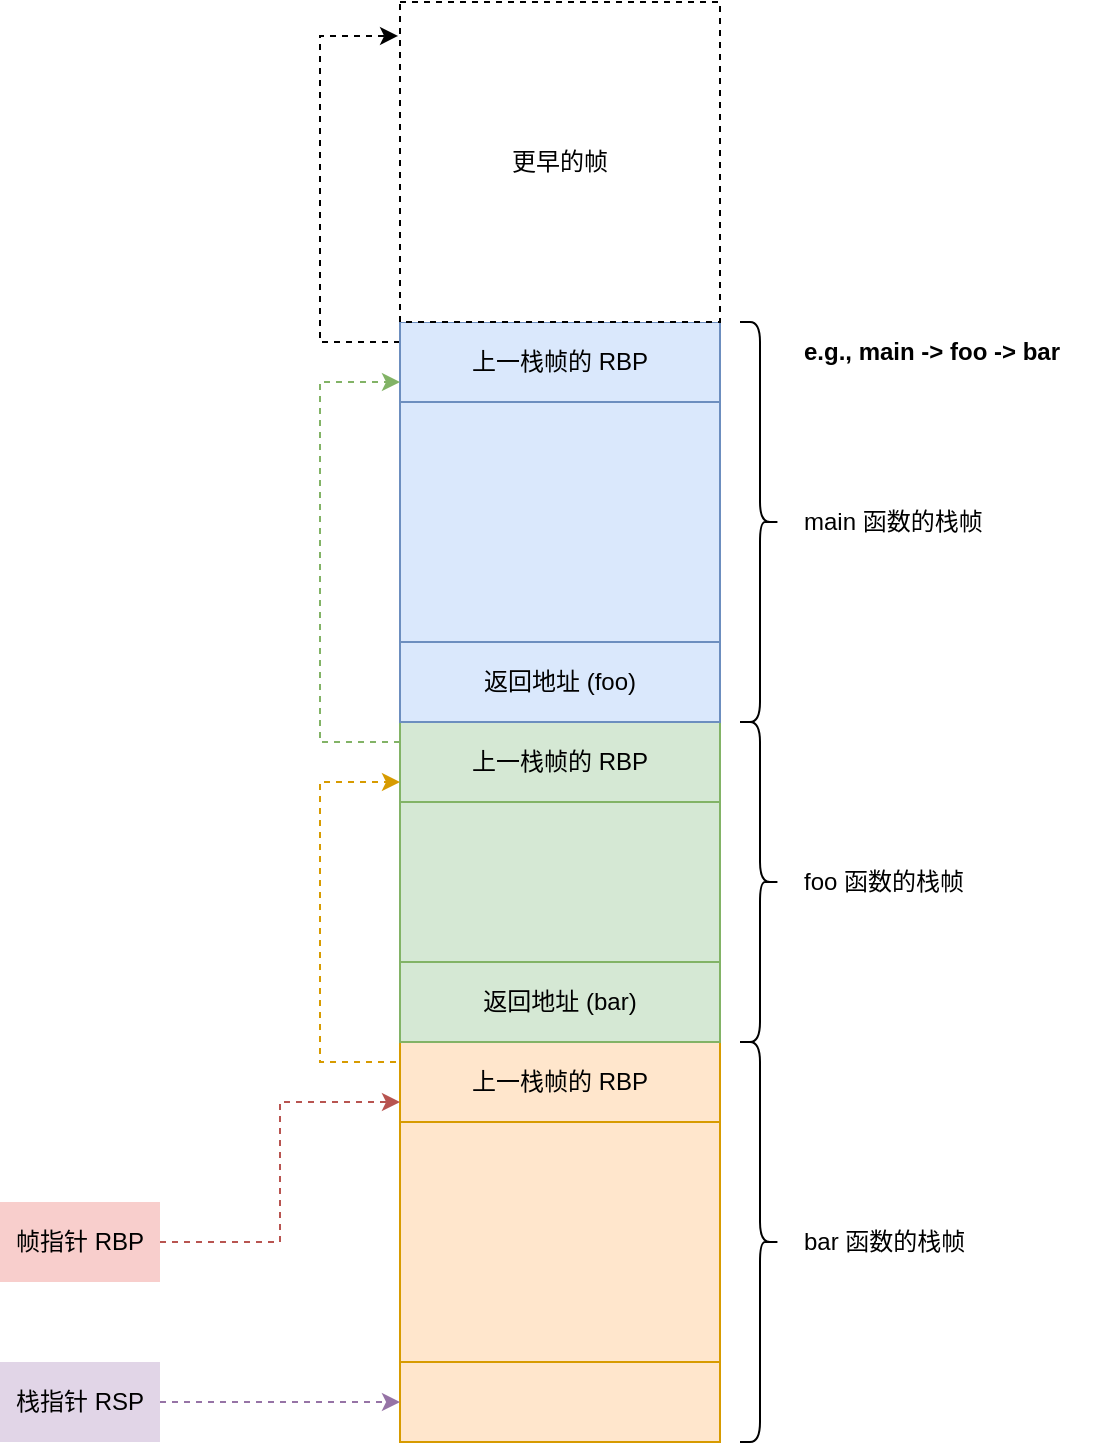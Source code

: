 <mxfile version="24.7.6">
  <diagram name="Page-1" id="4P97xUeVCvLIloOljrqZ">
    <mxGraphModel dx="968" dy="684" grid="1" gridSize="10" guides="1" tooltips="1" connect="1" arrows="1" fold="1" page="1" pageScale="1" pageWidth="850" pageHeight="1100" math="0" shadow="0">
      <root>
        <mxCell id="0" />
        <mxCell id="1" parent="0" />
        <mxCell id="jagAryBDiPTuuUjGZd-C-1" value="" style="rounded=0;whiteSpace=wrap;html=1;fillColor=#dae8fc;strokeColor=#6c8ebf;" vertex="1" parent="1">
          <mxGeometry x="320" y="200" width="160" height="200" as="geometry" />
        </mxCell>
        <mxCell id="jagAryBDiPTuuUjGZd-C-2" value="" style="rounded=0;whiteSpace=wrap;html=1;fillColor=#d5e8d4;strokeColor=#82b366;" vertex="1" parent="1">
          <mxGeometry x="320" y="400" width="160" height="160" as="geometry" />
        </mxCell>
        <mxCell id="jagAryBDiPTuuUjGZd-C-3" value="" style="rounded=0;whiteSpace=wrap;html=1;fillColor=#ffe6cc;strokeColor=#d79b00;" vertex="1" parent="1">
          <mxGeometry x="320" y="560" width="160" height="200" as="geometry" />
        </mxCell>
        <mxCell id="jagAryBDiPTuuUjGZd-C-23" style="edgeStyle=orthogonalEdgeStyle;rounded=0;orthogonalLoop=1;jettySize=auto;html=1;exitX=0;exitY=0.25;exitDx=0;exitDy=0;entryX=-0.006;entryY=0.106;entryDx=0;entryDy=0;entryPerimeter=0;dashed=1;" edge="1" parent="1" source="jagAryBDiPTuuUjGZd-C-4" target="jagAryBDiPTuuUjGZd-C-24">
          <mxGeometry relative="1" as="geometry">
            <mxPoint x="280" y="120" as="targetPoint" />
            <Array as="points">
              <mxPoint x="280" y="210" />
              <mxPoint x="280" y="57" />
            </Array>
          </mxGeometry>
        </mxCell>
        <mxCell id="jagAryBDiPTuuUjGZd-C-4" value="上一栈帧的 RBP" style="rounded=0;whiteSpace=wrap;html=1;fillColor=#dae8fc;strokeColor=#6c8ebf;" vertex="1" parent="1">
          <mxGeometry x="320" y="200" width="160" height="40" as="geometry" />
        </mxCell>
        <mxCell id="jagAryBDiPTuuUjGZd-C-22" style="edgeStyle=orthogonalEdgeStyle;rounded=0;orthogonalLoop=1;jettySize=auto;html=1;exitX=0;exitY=0.25;exitDx=0;exitDy=0;entryX=0;entryY=0.75;entryDx=0;entryDy=0;dashed=1;fillColor=#d5e8d4;strokeColor=#82b366;" edge="1" parent="1" source="jagAryBDiPTuuUjGZd-C-5" target="jagAryBDiPTuuUjGZd-C-4">
          <mxGeometry relative="1" as="geometry">
            <Array as="points">
              <mxPoint x="280" y="410" />
              <mxPoint x="280" y="230" />
            </Array>
          </mxGeometry>
        </mxCell>
        <mxCell id="jagAryBDiPTuuUjGZd-C-5" value="上一栈帧的 RBP" style="rounded=0;whiteSpace=wrap;html=1;fillColor=#d5e8d4;strokeColor=#82b366;" vertex="1" parent="1">
          <mxGeometry x="320" y="400" width="160" height="40" as="geometry" />
        </mxCell>
        <mxCell id="jagAryBDiPTuuUjGZd-C-21" style="edgeStyle=orthogonalEdgeStyle;rounded=0;orthogonalLoop=1;jettySize=auto;html=1;exitX=0;exitY=0.5;exitDx=0;exitDy=0;dashed=1;fillColor=#ffe6cc;strokeColor=#d79b00;" edge="1" parent="1" source="jagAryBDiPTuuUjGZd-C-6">
          <mxGeometry relative="1" as="geometry">
            <mxPoint x="320" y="430" as="targetPoint" />
            <Array as="points">
              <mxPoint x="320" y="570" />
              <mxPoint x="280" y="570" />
              <mxPoint x="280" y="430" />
              <mxPoint x="320" y="430" />
            </Array>
          </mxGeometry>
        </mxCell>
        <mxCell id="jagAryBDiPTuuUjGZd-C-6" value="上一栈帧的 RBP" style="rounded=0;whiteSpace=wrap;html=1;fillColor=#ffe6cc;strokeColor=#d79b00;" vertex="1" parent="1">
          <mxGeometry x="320" y="560" width="160" height="40" as="geometry" />
        </mxCell>
        <mxCell id="jagAryBDiPTuuUjGZd-C-7" value="返回地址 (bar)" style="rounded=0;whiteSpace=wrap;html=1;fillColor=#d5e8d4;strokeColor=#82b366;" vertex="1" parent="1">
          <mxGeometry x="320" y="520" width="160" height="40" as="geometry" />
        </mxCell>
        <mxCell id="jagAryBDiPTuuUjGZd-C-8" value="返回地址 (foo)" style="rounded=0;whiteSpace=wrap;html=1;fillColor=#dae8fc;strokeColor=#6c8ebf;" vertex="1" parent="1">
          <mxGeometry x="320" y="360" width="160" height="40" as="geometry" />
        </mxCell>
        <mxCell id="jagAryBDiPTuuUjGZd-C-9" value="" style="shape=curlyBracket;whiteSpace=wrap;html=1;rounded=1;flipH=1;labelPosition=right;verticalLabelPosition=middle;align=left;verticalAlign=middle;" vertex="1" parent="1">
          <mxGeometry x="490" y="200" width="20" height="200" as="geometry" />
        </mxCell>
        <mxCell id="jagAryBDiPTuuUjGZd-C-10" value="" style="shape=curlyBracket;whiteSpace=wrap;html=1;rounded=1;flipH=1;labelPosition=right;verticalLabelPosition=middle;align=left;verticalAlign=middle;" vertex="1" parent="1">
          <mxGeometry x="490" y="400" width="20" height="160" as="geometry" />
        </mxCell>
        <mxCell id="jagAryBDiPTuuUjGZd-C-11" value="" style="shape=curlyBracket;whiteSpace=wrap;html=1;rounded=1;flipH=1;labelPosition=right;verticalLabelPosition=middle;align=left;verticalAlign=middle;" vertex="1" parent="1">
          <mxGeometry x="490" y="560" width="20" height="200" as="geometry" />
        </mxCell>
        <mxCell id="jagAryBDiPTuuUjGZd-C-12" value="main 函数的栈帧" style="text;html=1;align=left;verticalAlign=middle;resizable=0;points=[];autosize=1;strokeColor=none;fillColor=none;" vertex="1" parent="1">
          <mxGeometry x="520" y="285" width="110" height="30" as="geometry" />
        </mxCell>
        <mxCell id="jagAryBDiPTuuUjGZd-C-13" value="foo 函数的栈帧" style="text;html=1;align=left;verticalAlign=middle;resizable=0;points=[];autosize=1;strokeColor=none;fillColor=none;" vertex="1" parent="1">
          <mxGeometry x="520" y="465" width="100" height="30" as="geometry" />
        </mxCell>
        <mxCell id="jagAryBDiPTuuUjGZd-C-14" value="bar 函数的栈帧" style="text;html=1;align=left;verticalAlign=middle;resizable=0;points=[];autosize=1;strokeColor=none;fillColor=none;" vertex="1" parent="1">
          <mxGeometry x="520" y="645" width="100" height="30" as="geometry" />
        </mxCell>
        <mxCell id="jagAryBDiPTuuUjGZd-C-15" value="" style="rounded=0;whiteSpace=wrap;html=1;fillColor=#ffe6cc;strokeColor=#d79b00;" vertex="1" parent="1">
          <mxGeometry x="320" y="720" width="160" height="40" as="geometry" />
        </mxCell>
        <mxCell id="jagAryBDiPTuuUjGZd-C-20" style="edgeStyle=orthogonalEdgeStyle;rounded=0;orthogonalLoop=1;jettySize=auto;html=1;exitX=1;exitY=0.5;exitDx=0;exitDy=0;entryX=0;entryY=0.75;entryDx=0;entryDy=0;dashed=1;fillColor=#f8cecc;strokeColor=#b85450;" edge="1" parent="1" source="jagAryBDiPTuuUjGZd-C-17" target="jagAryBDiPTuuUjGZd-C-6">
          <mxGeometry relative="1" as="geometry" />
        </mxCell>
        <mxCell id="jagAryBDiPTuuUjGZd-C-17" value="帧指针 RBP" style="text;html=1;align=center;verticalAlign=middle;whiteSpace=wrap;rounded=0;fillColor=#f8cecc;strokeColor=none;" vertex="1" parent="1">
          <mxGeometry x="120" y="640" width="80" height="40" as="geometry" />
        </mxCell>
        <mxCell id="jagAryBDiPTuuUjGZd-C-19" style="edgeStyle=orthogonalEdgeStyle;rounded=0;orthogonalLoop=1;jettySize=auto;html=1;exitX=1;exitY=0.5;exitDx=0;exitDy=0;entryX=0;entryY=0.5;entryDx=0;entryDy=0;dashed=1;fillColor=#e1d5e7;strokeColor=#9673a6;" edge="1" parent="1" source="jagAryBDiPTuuUjGZd-C-18" target="jagAryBDiPTuuUjGZd-C-15">
          <mxGeometry relative="1" as="geometry" />
        </mxCell>
        <mxCell id="jagAryBDiPTuuUjGZd-C-18" value="栈指针 RSP" style="text;html=1;align=center;verticalAlign=middle;whiteSpace=wrap;rounded=0;fillColor=#e1d5e7;strokeColor=none;" vertex="1" parent="1">
          <mxGeometry x="120" y="720" width="80" height="40" as="geometry" />
        </mxCell>
        <mxCell id="jagAryBDiPTuuUjGZd-C-24" value="更早的帧" style="rounded=0;whiteSpace=wrap;html=1;dashed=1;" vertex="1" parent="1">
          <mxGeometry x="320" y="40" width="160" height="160" as="geometry" />
        </mxCell>
        <mxCell id="jagAryBDiPTuuUjGZd-C-26" value="&lt;b&gt;e.g., main -&amp;gt; foo -&amp;gt; bar&lt;/b&gt;" style="text;html=1;align=left;verticalAlign=middle;resizable=0;points=[];autosize=1;strokeColor=none;fillColor=none;" vertex="1" parent="1">
          <mxGeometry x="520" y="200" width="150" height="30" as="geometry" />
        </mxCell>
      </root>
    </mxGraphModel>
  </diagram>
</mxfile>

